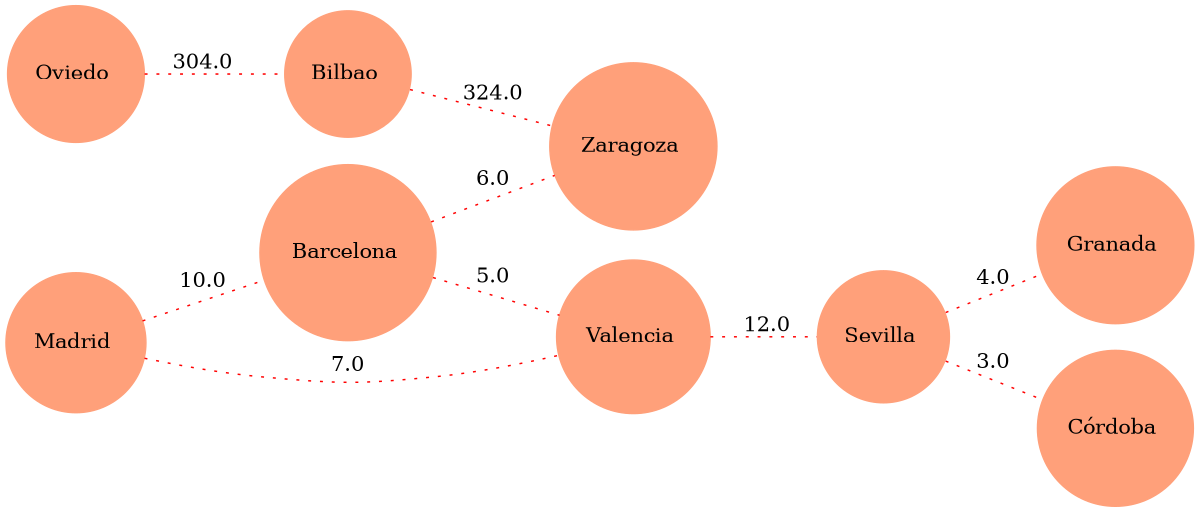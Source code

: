digraph Grafo {
	node [color=lightsalmon style=filled]
	edge [color=red style=dotted]
	rankdir=LR size="8,5"
	node [shape=circle]
	edge [dir=none]
	"Oviedo "
	"Oviedo " -> "Bilbao " [label=304.0]
	"Bilbao "
	"Bilbao " -> "Zaragoza " [label=324.0]
	"Madrid "
	"Madrid " -> "Barcelona " [label=10.0]
	"Madrid " -> "Valencia " [label=7.0]
	"Barcelona "
	"Barcelona " -> "Valencia " [label=5.0]
	"Barcelona " -> "Zaragoza " [label=6.0]
	"Valencia "
	"Valencia " -> "Sevilla " [label=12.0]
	"Sevilla "
	"Sevilla " -> "Granada " [label=4.0]
	"Sevilla " -> "Córdoba " [label=3.0]
}
